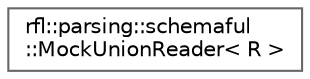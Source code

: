 digraph "类继承关系图"
{
 // LATEX_PDF_SIZE
  bgcolor="transparent";
  edge [fontname=Helvetica,fontsize=10,labelfontname=Helvetica,labelfontsize=10];
  node [fontname=Helvetica,fontsize=10,shape=box,height=0.2,width=0.4];
  rankdir="LR";
  Node0 [id="Node000000",label="rfl::parsing::schemaful\l::MockUnionReader\< R \>",height=0.2,width=0.4,color="grey40", fillcolor="white", style="filled",URL="$structrfl_1_1parsing_1_1schemaful_1_1_mock_union_reader.html",tooltip=" "];
}
